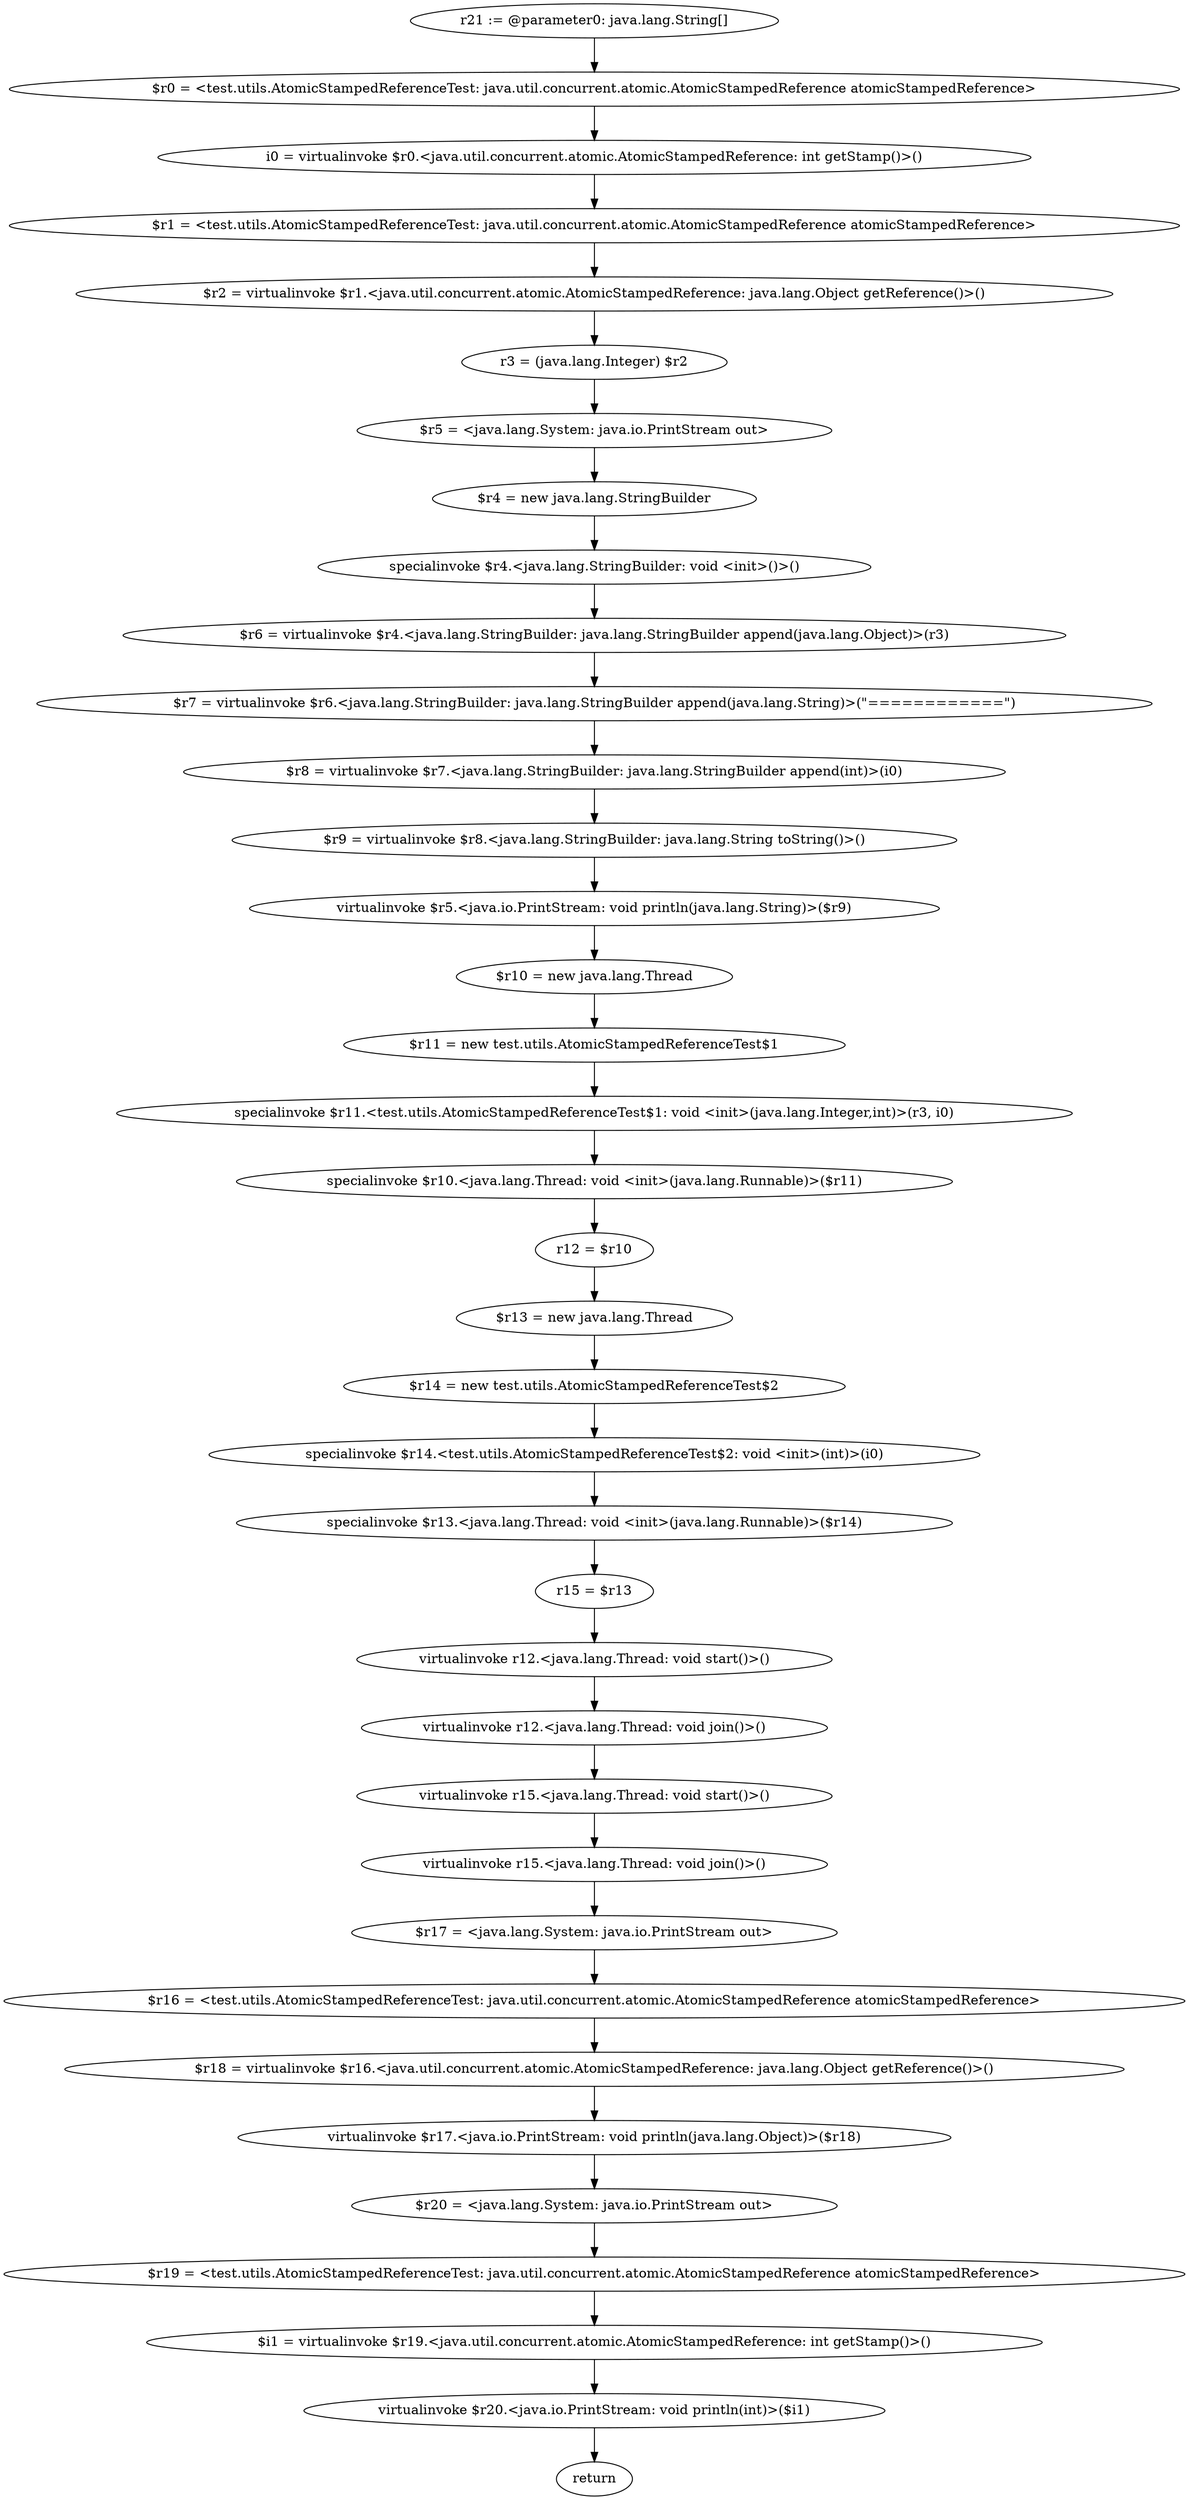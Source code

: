 digraph "unitGraph" {
    "r21 := @parameter0: java.lang.String[]"
    "$r0 = <test.utils.AtomicStampedReferenceTest: java.util.concurrent.atomic.AtomicStampedReference atomicStampedReference>"
    "i0 = virtualinvoke $r0.<java.util.concurrent.atomic.AtomicStampedReference: int getStamp()>()"
    "$r1 = <test.utils.AtomicStampedReferenceTest: java.util.concurrent.atomic.AtomicStampedReference atomicStampedReference>"
    "$r2 = virtualinvoke $r1.<java.util.concurrent.atomic.AtomicStampedReference: java.lang.Object getReference()>()"
    "r3 = (java.lang.Integer) $r2"
    "$r5 = <java.lang.System: java.io.PrintStream out>"
    "$r4 = new java.lang.StringBuilder"
    "specialinvoke $r4.<java.lang.StringBuilder: void <init>()>()"
    "$r6 = virtualinvoke $r4.<java.lang.StringBuilder: java.lang.StringBuilder append(java.lang.Object)>(r3)"
    "$r7 = virtualinvoke $r6.<java.lang.StringBuilder: java.lang.StringBuilder append(java.lang.String)>(\"============\")"
    "$r8 = virtualinvoke $r7.<java.lang.StringBuilder: java.lang.StringBuilder append(int)>(i0)"
    "$r9 = virtualinvoke $r8.<java.lang.StringBuilder: java.lang.String toString()>()"
    "virtualinvoke $r5.<java.io.PrintStream: void println(java.lang.String)>($r9)"
    "$r10 = new java.lang.Thread"
    "$r11 = new test.utils.AtomicStampedReferenceTest$1"
    "specialinvoke $r11.<test.utils.AtomicStampedReferenceTest$1: void <init>(java.lang.Integer,int)>(r3, i0)"
    "specialinvoke $r10.<java.lang.Thread: void <init>(java.lang.Runnable)>($r11)"
    "r12 = $r10"
    "$r13 = new java.lang.Thread"
    "$r14 = new test.utils.AtomicStampedReferenceTest$2"
    "specialinvoke $r14.<test.utils.AtomicStampedReferenceTest$2: void <init>(int)>(i0)"
    "specialinvoke $r13.<java.lang.Thread: void <init>(java.lang.Runnable)>($r14)"
    "r15 = $r13"
    "virtualinvoke r12.<java.lang.Thread: void start()>()"
    "virtualinvoke r12.<java.lang.Thread: void join()>()"
    "virtualinvoke r15.<java.lang.Thread: void start()>()"
    "virtualinvoke r15.<java.lang.Thread: void join()>()"
    "$r17 = <java.lang.System: java.io.PrintStream out>"
    "$r16 = <test.utils.AtomicStampedReferenceTest: java.util.concurrent.atomic.AtomicStampedReference atomicStampedReference>"
    "$r18 = virtualinvoke $r16.<java.util.concurrent.atomic.AtomicStampedReference: java.lang.Object getReference()>()"
    "virtualinvoke $r17.<java.io.PrintStream: void println(java.lang.Object)>($r18)"
    "$r20 = <java.lang.System: java.io.PrintStream out>"
    "$r19 = <test.utils.AtomicStampedReferenceTest: java.util.concurrent.atomic.AtomicStampedReference atomicStampedReference>"
    "$i1 = virtualinvoke $r19.<java.util.concurrent.atomic.AtomicStampedReference: int getStamp()>()"
    "virtualinvoke $r20.<java.io.PrintStream: void println(int)>($i1)"
    "return"
    "r21 := @parameter0: java.lang.String[]"->"$r0 = <test.utils.AtomicStampedReferenceTest: java.util.concurrent.atomic.AtomicStampedReference atomicStampedReference>";
    "$r0 = <test.utils.AtomicStampedReferenceTest: java.util.concurrent.atomic.AtomicStampedReference atomicStampedReference>"->"i0 = virtualinvoke $r0.<java.util.concurrent.atomic.AtomicStampedReference: int getStamp()>()";
    "i0 = virtualinvoke $r0.<java.util.concurrent.atomic.AtomicStampedReference: int getStamp()>()"->"$r1 = <test.utils.AtomicStampedReferenceTest: java.util.concurrent.atomic.AtomicStampedReference atomicStampedReference>";
    "$r1 = <test.utils.AtomicStampedReferenceTest: java.util.concurrent.atomic.AtomicStampedReference atomicStampedReference>"->"$r2 = virtualinvoke $r1.<java.util.concurrent.atomic.AtomicStampedReference: java.lang.Object getReference()>()";
    "$r2 = virtualinvoke $r1.<java.util.concurrent.atomic.AtomicStampedReference: java.lang.Object getReference()>()"->"r3 = (java.lang.Integer) $r2";
    "r3 = (java.lang.Integer) $r2"->"$r5 = <java.lang.System: java.io.PrintStream out>";
    "$r5 = <java.lang.System: java.io.PrintStream out>"->"$r4 = new java.lang.StringBuilder";
    "$r4 = new java.lang.StringBuilder"->"specialinvoke $r4.<java.lang.StringBuilder: void <init>()>()";
    "specialinvoke $r4.<java.lang.StringBuilder: void <init>()>()"->"$r6 = virtualinvoke $r4.<java.lang.StringBuilder: java.lang.StringBuilder append(java.lang.Object)>(r3)";
    "$r6 = virtualinvoke $r4.<java.lang.StringBuilder: java.lang.StringBuilder append(java.lang.Object)>(r3)"->"$r7 = virtualinvoke $r6.<java.lang.StringBuilder: java.lang.StringBuilder append(java.lang.String)>(\"============\")";
    "$r7 = virtualinvoke $r6.<java.lang.StringBuilder: java.lang.StringBuilder append(java.lang.String)>(\"============\")"->"$r8 = virtualinvoke $r7.<java.lang.StringBuilder: java.lang.StringBuilder append(int)>(i0)";
    "$r8 = virtualinvoke $r7.<java.lang.StringBuilder: java.lang.StringBuilder append(int)>(i0)"->"$r9 = virtualinvoke $r8.<java.lang.StringBuilder: java.lang.String toString()>()";
    "$r9 = virtualinvoke $r8.<java.lang.StringBuilder: java.lang.String toString()>()"->"virtualinvoke $r5.<java.io.PrintStream: void println(java.lang.String)>($r9)";
    "virtualinvoke $r5.<java.io.PrintStream: void println(java.lang.String)>($r9)"->"$r10 = new java.lang.Thread";
    "$r10 = new java.lang.Thread"->"$r11 = new test.utils.AtomicStampedReferenceTest$1";
    "$r11 = new test.utils.AtomicStampedReferenceTest$1"->"specialinvoke $r11.<test.utils.AtomicStampedReferenceTest$1: void <init>(java.lang.Integer,int)>(r3, i0)";
    "specialinvoke $r11.<test.utils.AtomicStampedReferenceTest$1: void <init>(java.lang.Integer,int)>(r3, i0)"->"specialinvoke $r10.<java.lang.Thread: void <init>(java.lang.Runnable)>($r11)";
    "specialinvoke $r10.<java.lang.Thread: void <init>(java.lang.Runnable)>($r11)"->"r12 = $r10";
    "r12 = $r10"->"$r13 = new java.lang.Thread";
    "$r13 = new java.lang.Thread"->"$r14 = new test.utils.AtomicStampedReferenceTest$2";
    "$r14 = new test.utils.AtomicStampedReferenceTest$2"->"specialinvoke $r14.<test.utils.AtomicStampedReferenceTest$2: void <init>(int)>(i0)";
    "specialinvoke $r14.<test.utils.AtomicStampedReferenceTest$2: void <init>(int)>(i0)"->"specialinvoke $r13.<java.lang.Thread: void <init>(java.lang.Runnable)>($r14)";
    "specialinvoke $r13.<java.lang.Thread: void <init>(java.lang.Runnable)>($r14)"->"r15 = $r13";
    "r15 = $r13"->"virtualinvoke r12.<java.lang.Thread: void start()>()";
    "virtualinvoke r12.<java.lang.Thread: void start()>()"->"virtualinvoke r12.<java.lang.Thread: void join()>()";
    "virtualinvoke r12.<java.lang.Thread: void join()>()"->"virtualinvoke r15.<java.lang.Thread: void start()>()";
    "virtualinvoke r15.<java.lang.Thread: void start()>()"->"virtualinvoke r15.<java.lang.Thread: void join()>()";
    "virtualinvoke r15.<java.lang.Thread: void join()>()"->"$r17 = <java.lang.System: java.io.PrintStream out>";
    "$r17 = <java.lang.System: java.io.PrintStream out>"->"$r16 = <test.utils.AtomicStampedReferenceTest: java.util.concurrent.atomic.AtomicStampedReference atomicStampedReference>";
    "$r16 = <test.utils.AtomicStampedReferenceTest: java.util.concurrent.atomic.AtomicStampedReference atomicStampedReference>"->"$r18 = virtualinvoke $r16.<java.util.concurrent.atomic.AtomicStampedReference: java.lang.Object getReference()>()";
    "$r18 = virtualinvoke $r16.<java.util.concurrent.atomic.AtomicStampedReference: java.lang.Object getReference()>()"->"virtualinvoke $r17.<java.io.PrintStream: void println(java.lang.Object)>($r18)";
    "virtualinvoke $r17.<java.io.PrintStream: void println(java.lang.Object)>($r18)"->"$r20 = <java.lang.System: java.io.PrintStream out>";
    "$r20 = <java.lang.System: java.io.PrintStream out>"->"$r19 = <test.utils.AtomicStampedReferenceTest: java.util.concurrent.atomic.AtomicStampedReference atomicStampedReference>";
    "$r19 = <test.utils.AtomicStampedReferenceTest: java.util.concurrent.atomic.AtomicStampedReference atomicStampedReference>"->"$i1 = virtualinvoke $r19.<java.util.concurrent.atomic.AtomicStampedReference: int getStamp()>()";
    "$i1 = virtualinvoke $r19.<java.util.concurrent.atomic.AtomicStampedReference: int getStamp()>()"->"virtualinvoke $r20.<java.io.PrintStream: void println(int)>($i1)";
    "virtualinvoke $r20.<java.io.PrintStream: void println(int)>($i1)"->"return";
}
